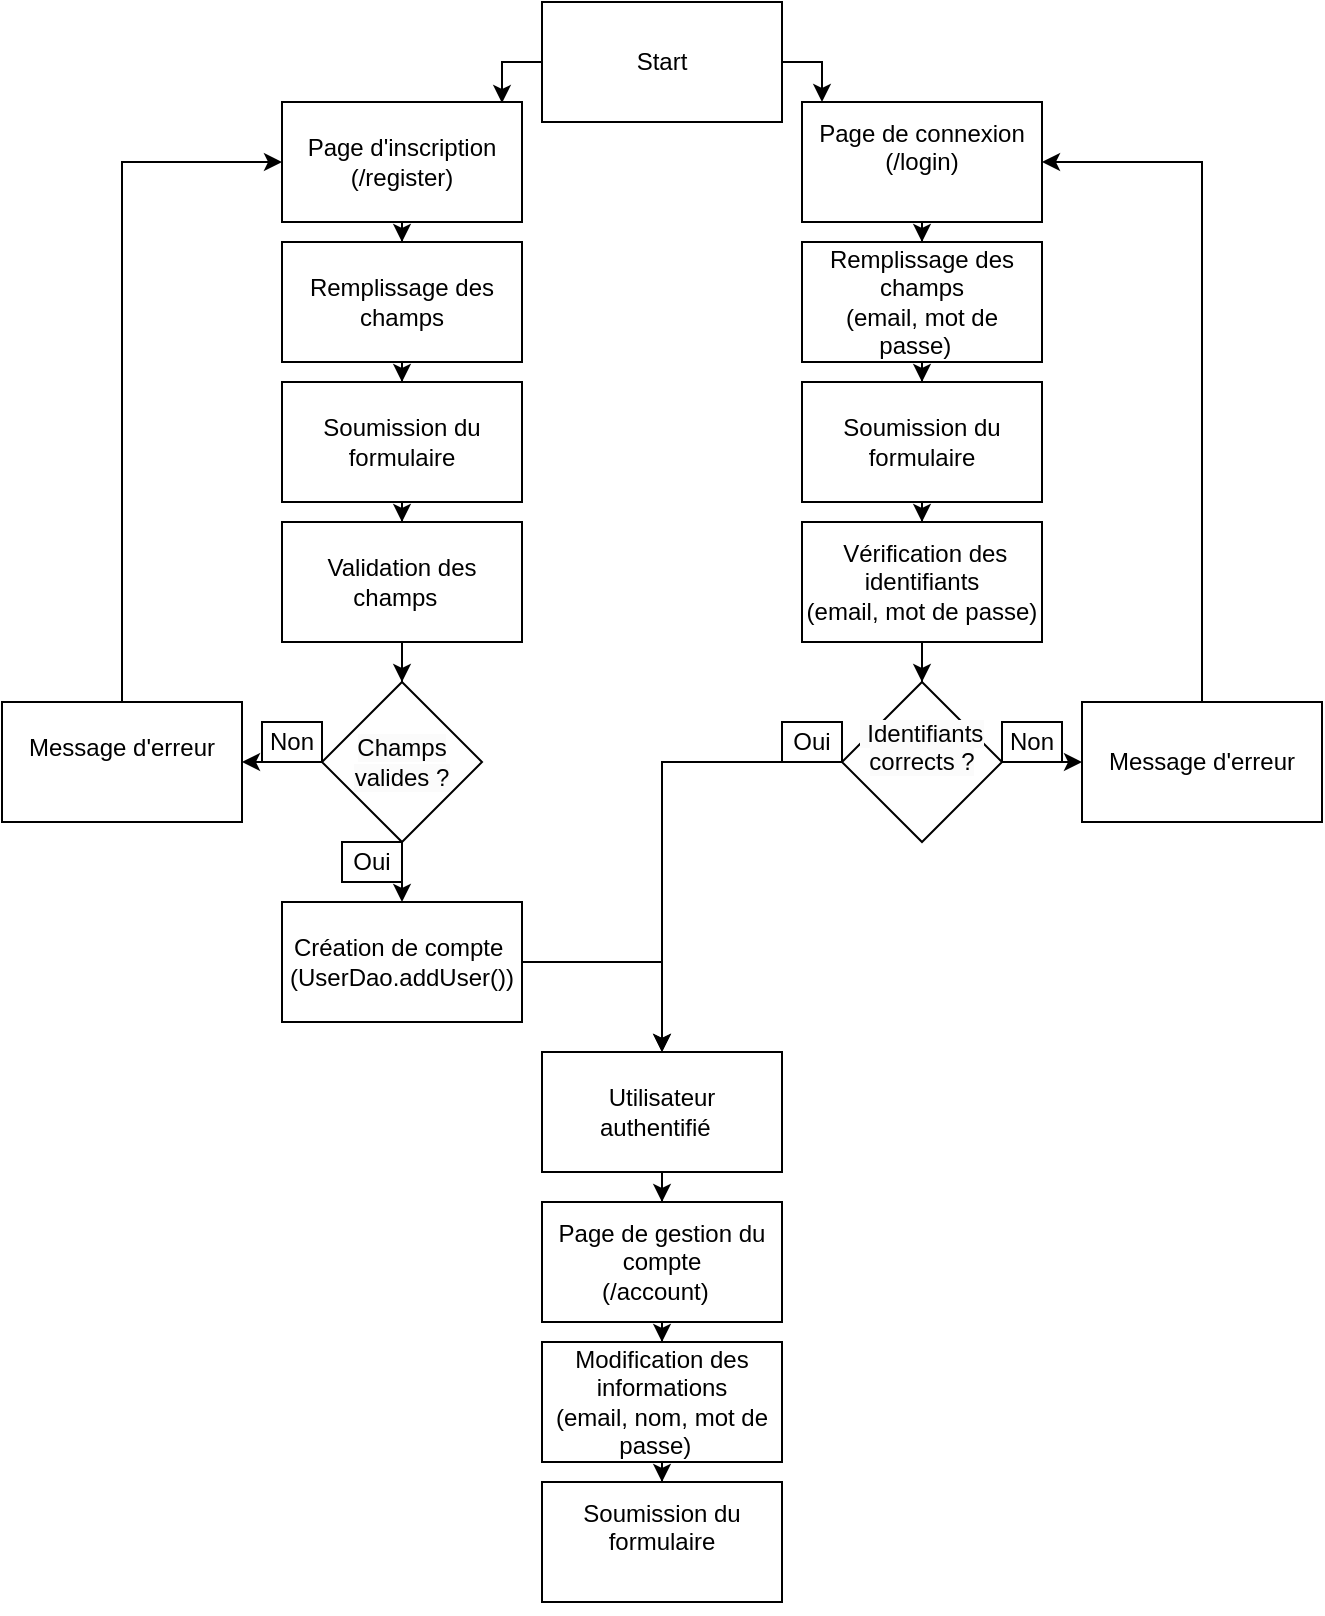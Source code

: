 <mxfile version="24.5.2" type="github">
  <diagram name="Page-1" id="VLQ1q0vU0PJPjyegYe1O">
    <mxGraphModel dx="1195" dy="643" grid="1" gridSize="10" guides="1" tooltips="1" connect="1" arrows="1" fold="1" page="1" pageScale="1" pageWidth="827" pageHeight="1169" math="0" shadow="0">
      <root>
        <mxCell id="0" />
        <mxCell id="1" parent="0" />
        <mxCell id="swKzofVnpEOuJa9C0XW--19" style="edgeStyle=orthogonalEdgeStyle;rounded=0;orthogonalLoop=1;jettySize=auto;html=1;" edge="1" parent="1" source="swKzofVnpEOuJa9C0XW--1" target="swKzofVnpEOuJa9C0XW--5">
          <mxGeometry relative="1" as="geometry" />
        </mxCell>
        <mxCell id="swKzofVnpEOuJa9C0XW--1" value="Page d&#39;inscription (/register&lt;span style=&quot;background-color: initial;&quot;&gt;)&lt;/span&gt;" style="whiteSpace=wrap;html=1;" vertex="1" parent="1">
          <mxGeometry x="230" y="50" width="120" height="60" as="geometry" />
        </mxCell>
        <mxCell id="swKzofVnpEOuJa9C0XW--4" style="edgeStyle=orthogonalEdgeStyle;rounded=0;orthogonalLoop=1;jettySize=auto;html=1;" edge="1" parent="1" source="swKzofVnpEOuJa9C0XW--2">
          <mxGeometry relative="1" as="geometry">
            <mxPoint x="340" y="50" as="targetPoint" />
          </mxGeometry>
        </mxCell>
        <mxCell id="swKzofVnpEOuJa9C0XW--18" style="edgeStyle=orthogonalEdgeStyle;rounded=0;orthogonalLoop=1;jettySize=auto;html=1;" edge="1" parent="1" source="swKzofVnpEOuJa9C0XW--2" target="swKzofVnpEOuJa9C0XW--11">
          <mxGeometry relative="1" as="geometry">
            <Array as="points">
              <mxPoint x="500" y="30" />
            </Array>
          </mxGeometry>
        </mxCell>
        <mxCell id="swKzofVnpEOuJa9C0XW--2" value="Start" style="whiteSpace=wrap;html=1;" vertex="1" parent="1">
          <mxGeometry x="360" width="120" height="60" as="geometry" />
        </mxCell>
        <mxCell id="swKzofVnpEOuJa9C0XW--20" style="edgeStyle=orthogonalEdgeStyle;rounded=0;orthogonalLoop=1;jettySize=auto;html=1;" edge="1" parent="1" source="swKzofVnpEOuJa9C0XW--5" target="swKzofVnpEOuJa9C0XW--6">
          <mxGeometry relative="1" as="geometry" />
        </mxCell>
        <mxCell id="swKzofVnpEOuJa9C0XW--5" value="Remplissage des champs" style="whiteSpace=wrap;html=1;" vertex="1" parent="1">
          <mxGeometry x="230" y="120" width="120" height="60" as="geometry" />
        </mxCell>
        <mxCell id="swKzofVnpEOuJa9C0XW--21" style="edgeStyle=orthogonalEdgeStyle;rounded=0;orthogonalLoop=1;jettySize=auto;html=1;" edge="1" parent="1" source="swKzofVnpEOuJa9C0XW--6" target="swKzofVnpEOuJa9C0XW--7">
          <mxGeometry relative="1" as="geometry" />
        </mxCell>
        <mxCell id="swKzofVnpEOuJa9C0XW--6" value="&lt;div&gt;&lt;span style=&quot;background-color: initial;&quot;&gt;Soumission du formulaire&lt;/span&gt;&lt;br&gt;&lt;/div&gt;" style="whiteSpace=wrap;html=1;" vertex="1" parent="1">
          <mxGeometry x="230" y="190" width="120" height="60" as="geometry" />
        </mxCell>
        <mxCell id="swKzofVnpEOuJa9C0XW--41" style="edgeStyle=orthogonalEdgeStyle;rounded=0;orthogonalLoop=1;jettySize=auto;html=1;exitX=0.5;exitY=1;exitDx=0;exitDy=0;" edge="1" parent="1" source="swKzofVnpEOuJa9C0XW--7" target="swKzofVnpEOuJa9C0XW--36">
          <mxGeometry relative="1" as="geometry" />
        </mxCell>
        <mxCell id="swKzofVnpEOuJa9C0XW--7" value="Validation des champs&lt;span style=&quot;background-color: initial;&quot;&gt;&amp;nbsp;&amp;nbsp;&lt;/span&gt;" style="whiteSpace=wrap;html=1;" vertex="1" parent="1">
          <mxGeometry x="230" y="260" width="120" height="60" as="geometry" />
        </mxCell>
        <mxCell id="swKzofVnpEOuJa9C0XW--32" style="edgeStyle=orthogonalEdgeStyle;rounded=0;orthogonalLoop=1;jettySize=auto;html=1;" edge="1" parent="1" source="swKzofVnpEOuJa9C0XW--9" target="swKzofVnpEOuJa9C0XW--1">
          <mxGeometry relative="1" as="geometry">
            <mxPoint x="150" y="20" as="targetPoint" />
            <Array as="points">
              <mxPoint x="150" y="80" />
            </Array>
          </mxGeometry>
        </mxCell>
        <mxCell id="swKzofVnpEOuJa9C0XW--9" value="&#xa;Message d&#39;erreur&#xa;&#xa;" style="whiteSpace=wrap;html=1;" vertex="1" parent="1">
          <mxGeometry x="90" y="350" width="120" height="60" as="geometry" />
        </mxCell>
        <mxCell id="swKzofVnpEOuJa9C0XW--52" style="edgeStyle=orthogonalEdgeStyle;rounded=0;orthogonalLoop=1;jettySize=auto;html=1;" edge="1" parent="1" source="swKzofVnpEOuJa9C0XW--10" target="swKzofVnpEOuJa9C0XW--17">
          <mxGeometry relative="1" as="geometry" />
        </mxCell>
        <mxCell id="swKzofVnpEOuJa9C0XW--10" value="&lt;br&gt;Création de compte&amp;nbsp;&lt;div&gt;(UserDao.addUser())&lt;div&gt;&lt;br&gt;&lt;/div&gt;&lt;/div&gt;" style="whiteSpace=wrap;html=1;" vertex="1" parent="1">
          <mxGeometry x="230" y="450" width="120" height="60" as="geometry" />
        </mxCell>
        <mxCell id="swKzofVnpEOuJa9C0XW--25" style="edgeStyle=orthogonalEdgeStyle;rounded=0;orthogonalLoop=1;jettySize=auto;html=1;" edge="1" parent="1" source="swKzofVnpEOuJa9C0XW--11" target="swKzofVnpEOuJa9C0XW--12">
          <mxGeometry relative="1" as="geometry" />
        </mxCell>
        <mxCell id="swKzofVnpEOuJa9C0XW--11" value="&#xa;Page de connexion (/login)  &#xa;&#xa;" style="whiteSpace=wrap;html=1;" vertex="1" parent="1">
          <mxGeometry x="490" y="50" width="120" height="60" as="geometry" />
        </mxCell>
        <mxCell id="swKzofVnpEOuJa9C0XW--26" style="edgeStyle=orthogonalEdgeStyle;rounded=0;orthogonalLoop=1;jettySize=auto;html=1;" edge="1" parent="1" source="swKzofVnpEOuJa9C0XW--12" target="swKzofVnpEOuJa9C0XW--13">
          <mxGeometry relative="1" as="geometry" />
        </mxCell>
        <mxCell id="swKzofVnpEOuJa9C0XW--12" value="Remplissage des champs&lt;div&gt;(email, mot de passe)&amp;nbsp;&amp;nbsp;&lt;br&gt;&lt;/div&gt;" style="whiteSpace=wrap;html=1;" vertex="1" parent="1">
          <mxGeometry x="490" y="120" width="120" height="60" as="geometry" />
        </mxCell>
        <mxCell id="swKzofVnpEOuJa9C0XW--27" style="edgeStyle=orthogonalEdgeStyle;rounded=0;orthogonalLoop=1;jettySize=auto;html=1;exitX=0.5;exitY=1;exitDx=0;exitDy=0;" edge="1" parent="1" source="swKzofVnpEOuJa9C0XW--13" target="swKzofVnpEOuJa9C0XW--14">
          <mxGeometry relative="1" as="geometry" />
        </mxCell>
        <mxCell id="swKzofVnpEOuJa9C0XW--13" value="&lt;div&gt;&lt;span style=&quot;background-color: initial;&quot;&gt;Soumission du formulaire&lt;/span&gt;&lt;br&gt;&lt;/div&gt;" style="whiteSpace=wrap;html=1;" vertex="1" parent="1">
          <mxGeometry x="490" y="190" width="120" height="60" as="geometry" />
        </mxCell>
        <mxCell id="swKzofVnpEOuJa9C0XW--50" style="edgeStyle=orthogonalEdgeStyle;rounded=0;orthogonalLoop=1;jettySize=auto;html=1;" edge="1" parent="1" source="swKzofVnpEOuJa9C0XW--14" target="swKzofVnpEOuJa9C0XW--49">
          <mxGeometry relative="1" as="geometry" />
        </mxCell>
        <mxCell id="swKzofVnpEOuJa9C0XW--14" value="&amp;nbsp;Vérification des identifiants&lt;div&gt;(email, mot de passe)&lt;br&gt;&lt;/div&gt;" style="whiteSpace=wrap;html=1;" vertex="1" parent="1">
          <mxGeometry x="490" y="260" width="120" height="60" as="geometry" />
        </mxCell>
        <mxCell id="swKzofVnpEOuJa9C0XW--35" style="edgeStyle=orthogonalEdgeStyle;rounded=0;orthogonalLoop=1;jettySize=auto;html=1;entryX=1;entryY=0.5;entryDx=0;entryDy=0;" edge="1" parent="1" source="swKzofVnpEOuJa9C0XW--16" target="swKzofVnpEOuJa9C0XW--11">
          <mxGeometry relative="1" as="geometry">
            <mxPoint x="680" y="-20" as="targetPoint" />
            <Array as="points">
              <mxPoint x="690" y="80" />
            </Array>
          </mxGeometry>
        </mxCell>
        <mxCell id="swKzofVnpEOuJa9C0XW--16" value="Message d&#39;erreur" style="whiteSpace=wrap;html=1;" vertex="1" parent="1">
          <mxGeometry x="630" y="350" width="120" height="60" as="geometry" />
        </mxCell>
        <mxCell id="swKzofVnpEOuJa9C0XW--57" style="edgeStyle=orthogonalEdgeStyle;rounded=0;orthogonalLoop=1;jettySize=auto;html=1;exitX=0.5;exitY=1;exitDx=0;exitDy=0;" edge="1" parent="1" source="swKzofVnpEOuJa9C0XW--17" target="swKzofVnpEOuJa9C0XW--56">
          <mxGeometry relative="1" as="geometry" />
        </mxCell>
        <mxCell id="swKzofVnpEOuJa9C0XW--17" value="Utilisateur authentifié&amp;nbsp;&amp;nbsp;" style="whiteSpace=wrap;html=1;" vertex="1" parent="1">
          <mxGeometry x="360" y="525" width="120" height="60" as="geometry" />
        </mxCell>
        <mxCell id="swKzofVnpEOuJa9C0XW--38" style="edgeStyle=orthogonalEdgeStyle;rounded=0;orthogonalLoop=1;jettySize=auto;html=1;entryX=1;entryY=0.5;entryDx=0;entryDy=0;" edge="1" parent="1" source="swKzofVnpEOuJa9C0XW--36" target="swKzofVnpEOuJa9C0XW--9">
          <mxGeometry relative="1" as="geometry" />
        </mxCell>
        <mxCell id="swKzofVnpEOuJa9C0XW--42" style="edgeStyle=orthogonalEdgeStyle;rounded=0;orthogonalLoop=1;jettySize=auto;html=1;" edge="1" parent="1" source="swKzofVnpEOuJa9C0XW--36" target="swKzofVnpEOuJa9C0XW--10">
          <mxGeometry relative="1" as="geometry" />
        </mxCell>
        <mxCell id="swKzofVnpEOuJa9C0XW--36" value="&#xa;&lt;br style=&quot;forced-color-adjust: none; color: rgb(0, 0, 0); font-family: Helvetica; font-size: 12px; font-style: normal; font-variant-ligatures: normal; font-variant-caps: normal; font-weight: 400; letter-spacing: normal; orphans: 2; text-align: center; text-indent: 0px; text-transform: none; widows: 2; word-spacing: 0px; -webkit-text-stroke-width: 0px; white-space: normal; background-color: rgb(251, 251, 251); text-decoration-thickness: initial; text-decoration-style: initial; text-decoration-color: initial;&quot;&gt;&lt;span style=&quot;color: rgb(0, 0, 0); font-family: Helvetica; font-size: 12px; font-style: normal; font-variant-ligatures: normal; font-variant-caps: normal; font-weight: 400; letter-spacing: normal; orphans: 2; text-align: center; text-indent: 0px; text-transform: none; widows: 2; word-spacing: 0px; -webkit-text-stroke-width: 0px; white-space: normal; background-color: rgb(251, 251, 251); text-decoration-thickness: initial; text-decoration-style: initial; text-decoration-color: initial; display: inline !important; float: none;&quot;&gt;Champs valides ?&lt;/span&gt;&lt;br style=&quot;forced-color-adjust: none; color: rgb(0, 0, 0); font-family: Helvetica; font-size: 12px; font-style: normal; font-variant-ligatures: normal; font-variant-caps: normal; font-weight: 400; letter-spacing: normal; orphans: 2; text-align: center; text-indent: 0px; text-transform: none; widows: 2; word-spacing: 0px; -webkit-text-stroke-width: 0px; white-space: normal; background-color: rgb(251, 251, 251); text-decoration-thickness: initial; text-decoration-style: initial; text-decoration-color: initial;&quot;&gt;&#xa;&#xa;" style="rhombus;whiteSpace=wrap;html=1;" vertex="1" parent="1">
          <mxGeometry x="250" y="340" width="80" height="80" as="geometry" />
        </mxCell>
        <mxCell id="swKzofVnpEOuJa9C0XW--43" value="Non" style="whiteSpace=wrap;html=1;" vertex="1" parent="1">
          <mxGeometry x="590" y="360" width="30" height="20" as="geometry" />
        </mxCell>
        <mxCell id="swKzofVnpEOuJa9C0XW--46" value="Oui" style="whiteSpace=wrap;html=1;" vertex="1" parent="1">
          <mxGeometry x="260" y="420" width="30" height="20" as="geometry" />
        </mxCell>
        <mxCell id="swKzofVnpEOuJa9C0XW--51" style="edgeStyle=orthogonalEdgeStyle;rounded=0;orthogonalLoop=1;jettySize=auto;html=1;" edge="1" parent="1" source="swKzofVnpEOuJa9C0XW--49" target="swKzofVnpEOuJa9C0XW--16">
          <mxGeometry relative="1" as="geometry" />
        </mxCell>
        <mxCell id="swKzofVnpEOuJa9C0XW--53" style="edgeStyle=orthogonalEdgeStyle;rounded=0;orthogonalLoop=1;jettySize=auto;html=1;" edge="1" parent="1" source="swKzofVnpEOuJa9C0XW--49" target="swKzofVnpEOuJa9C0XW--17">
          <mxGeometry relative="1" as="geometry" />
        </mxCell>
        <mxCell id="swKzofVnpEOuJa9C0XW--49" value="&#xa;&lt;span style=&quot;color: rgb(0, 0, 0); font-family: Helvetica; font-size: 12px; font-style: normal; font-variant-ligatures: normal; font-variant-caps: normal; font-weight: 400; letter-spacing: normal; orphans: 2; text-align: center; text-indent: 0px; text-transform: none; widows: 2; word-spacing: 0px; -webkit-text-stroke-width: 0px; white-space: normal; background-color: rgb(251, 251, 251); text-decoration-thickness: initial; text-decoration-style: initial; text-decoration-color: initial; display: inline !important; float: none;&quot;&gt;&amp;nbsp;Identifiants corrects ?&lt;/span&gt;&#xa;&#xa;" style="rhombus;whiteSpace=wrap;html=1;" vertex="1" parent="1">
          <mxGeometry x="510" y="340" width="80" height="80" as="geometry" />
        </mxCell>
        <mxCell id="swKzofVnpEOuJa9C0XW--54" value="Oui" style="whiteSpace=wrap;html=1;" vertex="1" parent="1">
          <mxGeometry x="480" y="360" width="30" height="20" as="geometry" />
        </mxCell>
        <mxCell id="swKzofVnpEOuJa9C0XW--55" value="Non" style="whiteSpace=wrap;html=1;" vertex="1" parent="1">
          <mxGeometry x="220" y="360" width="30" height="20" as="geometry" />
        </mxCell>
        <mxCell id="swKzofVnpEOuJa9C0XW--59" style="edgeStyle=orthogonalEdgeStyle;rounded=0;orthogonalLoop=1;jettySize=auto;html=1;exitX=0.5;exitY=1;exitDx=0;exitDy=0;" edge="1" parent="1" source="swKzofVnpEOuJa9C0XW--56" target="swKzofVnpEOuJa9C0XW--58">
          <mxGeometry relative="1" as="geometry" />
        </mxCell>
        <mxCell id="swKzofVnpEOuJa9C0XW--56" value="&lt;br&gt;Page de gestion du compte&lt;div&gt;(/account)&amp;nbsp;&amp;nbsp;&lt;br&gt;&lt;br&gt;&lt;/div&gt;" style="whiteSpace=wrap;html=1;" vertex="1" parent="1">
          <mxGeometry x="360" y="600" width="120" height="60" as="geometry" />
        </mxCell>
        <mxCell id="swKzofVnpEOuJa9C0XW--61" style="edgeStyle=orthogonalEdgeStyle;rounded=0;orthogonalLoop=1;jettySize=auto;html=1;exitX=0.5;exitY=1;exitDx=0;exitDy=0;" edge="1" parent="1" source="swKzofVnpEOuJa9C0XW--58" target="swKzofVnpEOuJa9C0XW--60">
          <mxGeometry relative="1" as="geometry" />
        </mxCell>
        <mxCell id="swKzofVnpEOuJa9C0XW--58" value="&lt;br&gt;Modification des informations&lt;div&gt;(email, nom, mot de passe)&amp;nbsp;&amp;nbsp;&lt;br&gt;&lt;br&gt;&lt;/div&gt;" style="whiteSpace=wrap;html=1;" vertex="1" parent="1">
          <mxGeometry x="360" y="670" width="120" height="60" as="geometry" />
        </mxCell>
        <mxCell id="swKzofVnpEOuJa9C0XW--60" value="&#xa; Soumission du formulaire&#xa;&#xa;" style="whiteSpace=wrap;html=1;" vertex="1" parent="1">
          <mxGeometry x="360" y="740" width="120" height="60" as="geometry" />
        </mxCell>
      </root>
    </mxGraphModel>
  </diagram>
</mxfile>
